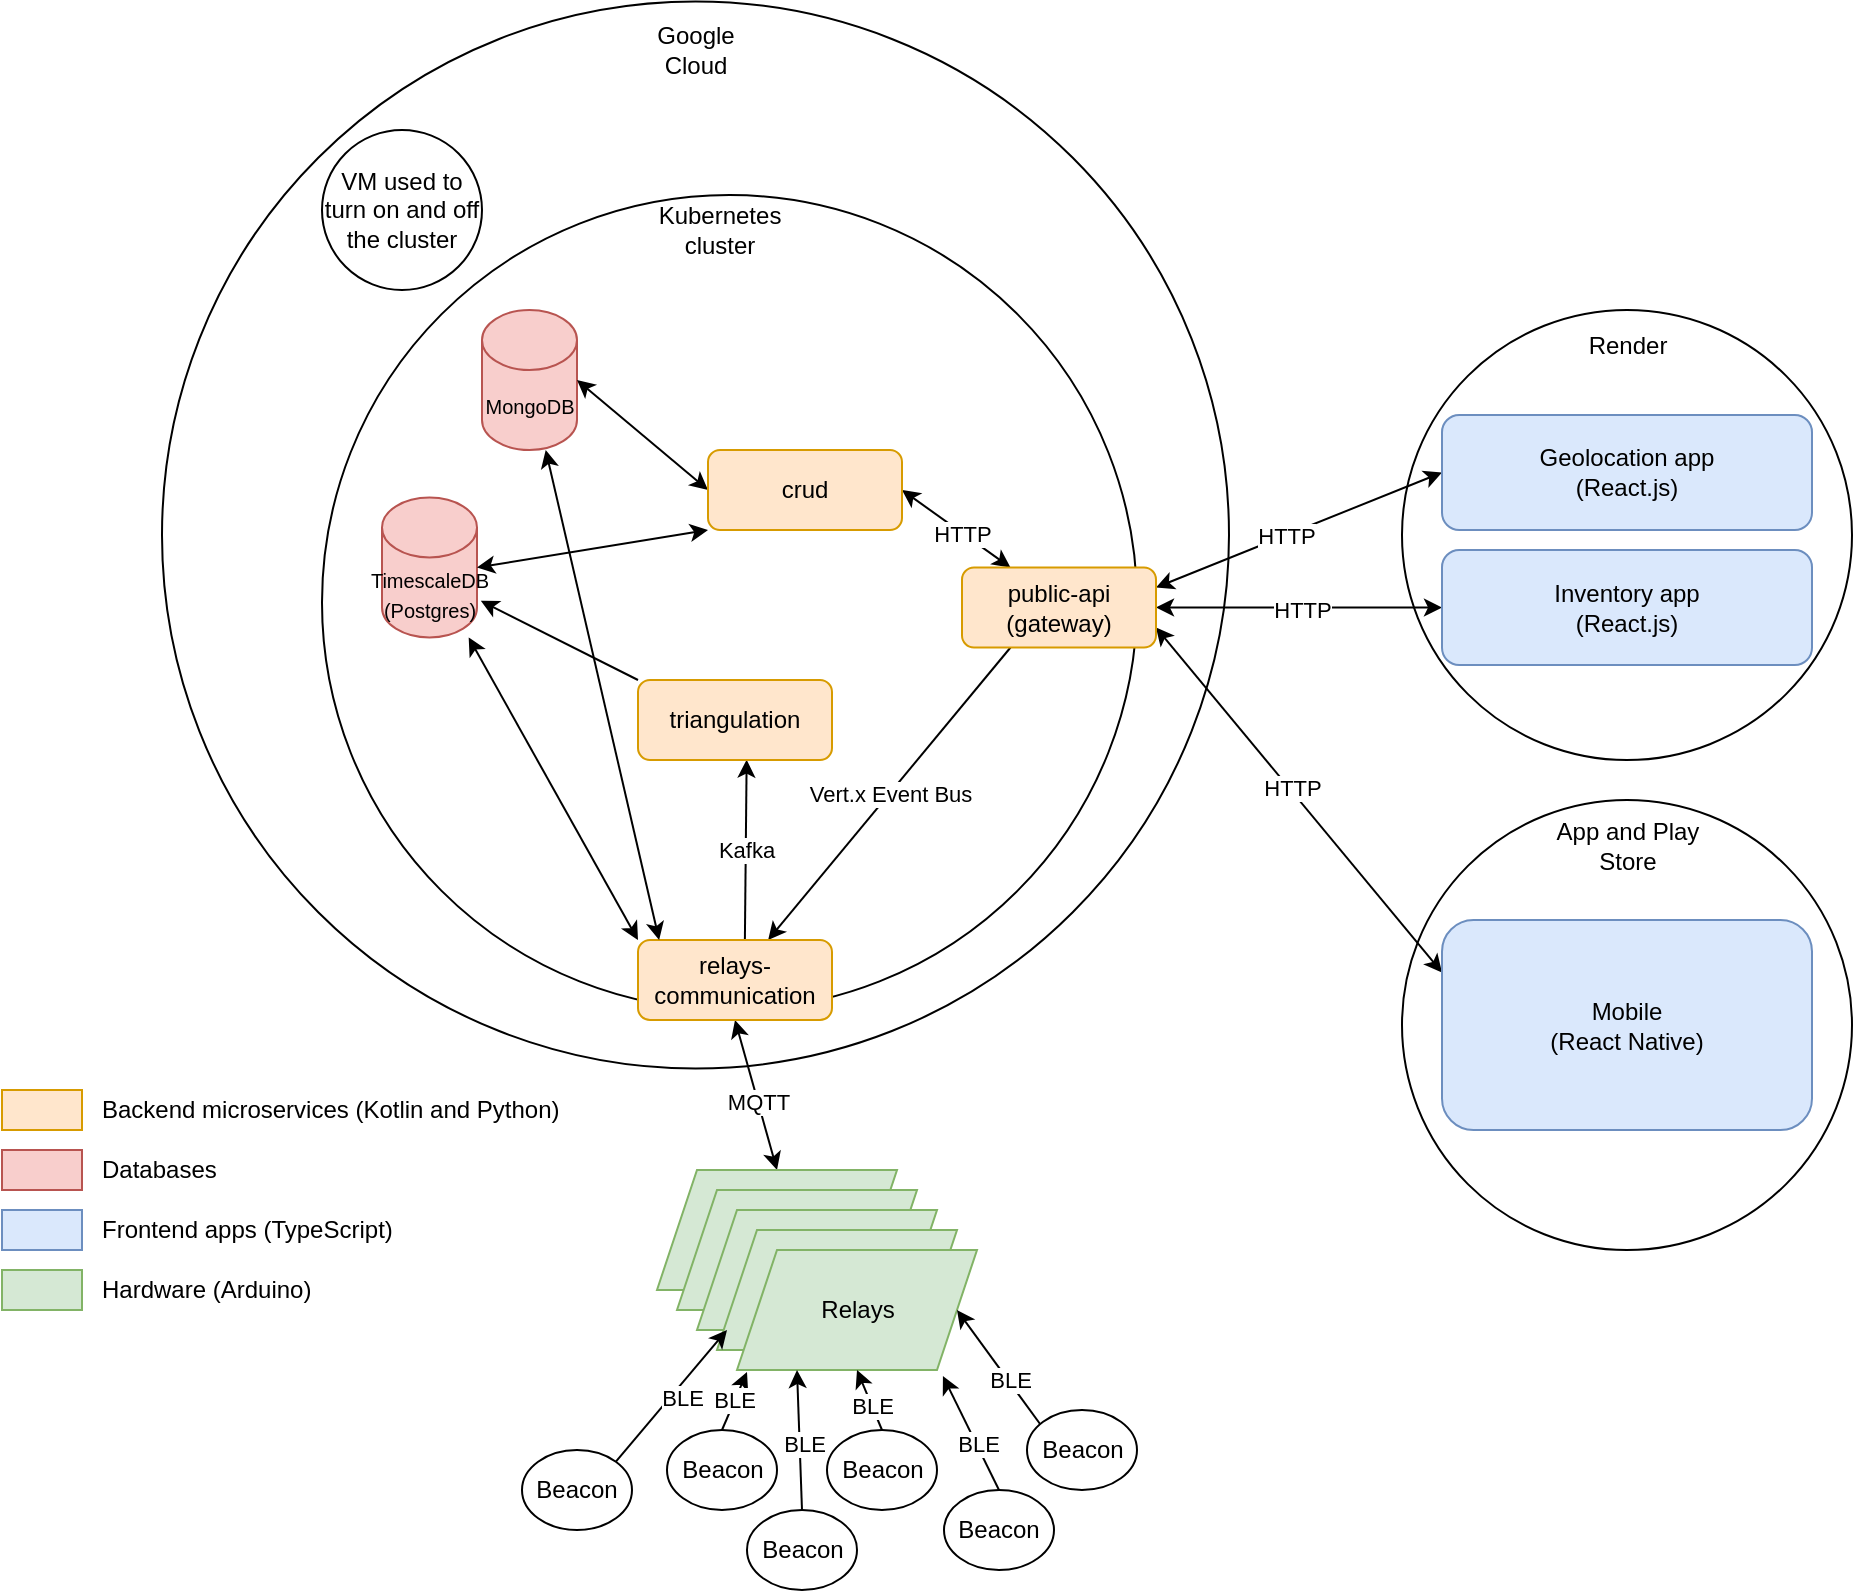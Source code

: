 <mxfile version="14.9.9" type="device"><diagram id="AmCMOA9nxaAIRx0rpBHo" name="Page-1"><mxGraphModel dx="1644" dy="1626" grid="1" gridSize="10" guides="1" tooltips="1" connect="1" arrows="1" fold="1" page="1" pageScale="1" pageWidth="827" pageHeight="1169" math="0" shadow="0"><root><mxCell id="0"/><mxCell id="1" parent="0"/><mxCell id="gsxd2IG6gyIUE_AYlt-v-1" value="" style="ellipse;whiteSpace=wrap;html=1;aspect=fixed;" parent="1" vertex="1"><mxGeometry x="510" y="20" width="225" height="225" as="geometry"/></mxCell><mxCell id="gsxd2IG6gyIUE_AYlt-v-2" value="Render" style="text;html=1;strokeColor=none;fillColor=none;align=center;verticalAlign=middle;whiteSpace=wrap;rounded=0;" parent="1" vertex="1"><mxGeometry x="602.5" y="27.5" width="40" height="20" as="geometry"/></mxCell><mxCell id="gsxd2IG6gyIUE_AYlt-v-3" value="" style="ellipse;whiteSpace=wrap;html=1;aspect=fixed;" parent="1" vertex="1"><mxGeometry x="-110" y="-134.25" width="533.5" height="533.5" as="geometry"/></mxCell><mxCell id="gsxd2IG6gyIUE_AYlt-v-4" value="Google Cloud" style="text;html=1;strokeColor=none;fillColor=none;align=center;verticalAlign=middle;whiteSpace=wrap;rounded=0;" parent="1" vertex="1"><mxGeometry x="136.75" y="-120" width="40" height="20" as="geometry"/></mxCell><mxCell id="gsxd2IG6gyIUE_AYlt-v-5" style="rounded=0;orthogonalLoop=1;jettySize=auto;html=1;startArrow=classic;startFill=1;entryX=0;entryY=0.5;entryDx=0;entryDy=0;exitX=1;exitY=0.25;exitDx=0;exitDy=0;" parent="1" source="gsxd2IG6gyIUE_AYlt-v-51" target="gsxd2IG6gyIUE_AYlt-v-7" edge="1"><mxGeometry relative="1" as="geometry"><mxPoint x="388" y="240" as="sourcePoint"/></mxGeometry></mxCell><mxCell id="gsxd2IG6gyIUE_AYlt-v-45" value="HTTP" style="edgeLabel;html=1;align=center;verticalAlign=middle;resizable=0;points=[];" parent="gsxd2IG6gyIUE_AYlt-v-5" vertex="1" connectable="0"><mxGeometry x="-0.095" relative="1" as="geometry"><mxPoint as="offset"/></mxGeometry></mxCell><mxCell id="gsxd2IG6gyIUE_AYlt-v-7" value="Geolocation app&lt;br&gt;(React.js)" style="rounded=1;whiteSpace=wrap;html=1;fillColor=#dae8fc;strokeColor=#6c8ebf;" parent="1" vertex="1"><mxGeometry x="530" y="72.5" width="185" height="57.5" as="geometry"/></mxCell><mxCell id="gsxd2IG6gyIUE_AYlt-v-8" style="rounded=0;orthogonalLoop=1;jettySize=auto;html=1;exitX=0.5;exitY=0;exitDx=0;exitDy=0;entryX=0.5;entryY=1;entryDx=0;entryDy=0;startArrow=classic;startFill=1;" parent="1" source="gsxd2IG6gyIUE_AYlt-v-9" target="gsxd2IG6gyIUE_AYlt-v-55" edge="1"><mxGeometry relative="1" as="geometry"><mxPoint x="295" y="327.5" as="targetPoint"/></mxGeometry></mxCell><mxCell id="gsxd2IG6gyIUE_AYlt-v-43" value="MQTT" style="edgeLabel;html=1;align=center;verticalAlign=middle;resizable=0;points=[];" parent="gsxd2IG6gyIUE_AYlt-v-8" vertex="1" connectable="0"><mxGeometry x="-0.086" relative="1" as="geometry"><mxPoint as="offset"/></mxGeometry></mxCell><mxCell id="gsxd2IG6gyIUE_AYlt-v-9" value="" style="shape=parallelogram;perimeter=parallelogramPerimeter;whiteSpace=wrap;html=1;fixedSize=1;fillColor=#d5e8d4;strokeColor=#82b366;" parent="1" vertex="1"><mxGeometry x="137.5" y="450" width="120" height="60" as="geometry"/></mxCell><mxCell id="gsxd2IG6gyIUE_AYlt-v-10" value="" style="shape=parallelogram;perimeter=parallelogramPerimeter;whiteSpace=wrap;html=1;fixedSize=1;fillColor=#d5e8d4;strokeColor=#82b366;" parent="1" vertex="1"><mxGeometry x="147.5" y="460" width="120" height="60" as="geometry"/></mxCell><mxCell id="gsxd2IG6gyIUE_AYlt-v-11" value="" style="shape=parallelogram;perimeter=parallelogramPerimeter;whiteSpace=wrap;html=1;fixedSize=1;fillColor=#d5e8d4;strokeColor=#82b366;" parent="1" vertex="1"><mxGeometry x="157.5" y="470" width="120" height="60" as="geometry"/></mxCell><mxCell id="gsxd2IG6gyIUE_AYlt-v-12" value="" style="shape=parallelogram;perimeter=parallelogramPerimeter;whiteSpace=wrap;html=1;fixedSize=1;fillColor=#d5e8d4;strokeColor=#82b366;" parent="1" vertex="1"><mxGeometry x="167.5" y="480" width="120" height="60" as="geometry"/></mxCell><mxCell id="gsxd2IG6gyIUE_AYlt-v-13" value="Relays" style="shape=parallelogram;perimeter=parallelogramPerimeter;whiteSpace=wrap;html=1;fixedSize=1;fillColor=#d5e8d4;strokeColor=#82b366;" parent="1" vertex="1"><mxGeometry x="177.5" y="490" width="120" height="60" as="geometry"/></mxCell><mxCell id="gsxd2IG6gyIUE_AYlt-v-14" style="rounded=0;orthogonalLoop=1;jettySize=auto;html=1;exitX=1;exitY=0;exitDx=0;exitDy=0;startArrow=none;startFill=0;" parent="1" source="gsxd2IG6gyIUE_AYlt-v-15" edge="1"><mxGeometry relative="1" as="geometry"><mxPoint x="172.5" y="530" as="targetPoint"/></mxGeometry></mxCell><mxCell id="gsxd2IG6gyIUE_AYlt-v-41" value="BLE" style="edgeLabel;html=1;align=center;verticalAlign=middle;resizable=0;points=[];" parent="gsxd2IG6gyIUE_AYlt-v-14" vertex="1" connectable="0"><mxGeometry x="0.071" y="-4" relative="1" as="geometry"><mxPoint as="offset"/></mxGeometry></mxCell><mxCell id="gsxd2IG6gyIUE_AYlt-v-15" value="Beacon" style="ellipse;whiteSpace=wrap;html=1;" parent="1" vertex="1"><mxGeometry x="70" y="590" width="55" height="40" as="geometry"/></mxCell><mxCell id="gsxd2IG6gyIUE_AYlt-v-16" value="BLE" style="rounded=0;orthogonalLoop=1;jettySize=auto;html=1;exitX=0.5;exitY=0;exitDx=0;exitDy=0;startArrow=none;startFill=0;" parent="1" source="gsxd2IG6gyIUE_AYlt-v-17" edge="1"><mxGeometry relative="1" as="geometry"><mxPoint x="182.5" y="551" as="targetPoint"/></mxGeometry></mxCell><mxCell id="gsxd2IG6gyIUE_AYlt-v-17" value="Beacon" style="ellipse;whiteSpace=wrap;html=1;" parent="1" vertex="1"><mxGeometry x="142.5" y="580" width="55" height="40" as="geometry"/></mxCell><mxCell id="gsxd2IG6gyIUE_AYlt-v-18" style="rounded=0;orthogonalLoop=1;jettySize=auto;html=1;exitX=0.5;exitY=0;exitDx=0;exitDy=0;entryX=0.5;entryY=1;entryDx=0;entryDy=0;startArrow=none;startFill=0;" parent="1" source="gsxd2IG6gyIUE_AYlt-v-19" target="gsxd2IG6gyIUE_AYlt-v-13" edge="1"><mxGeometry relative="1" as="geometry"/></mxCell><mxCell id="gsxd2IG6gyIUE_AYlt-v-64" value="BLE" style="edgeLabel;html=1;align=center;verticalAlign=middle;resizable=0;points=[];" parent="gsxd2IG6gyIUE_AYlt-v-18" vertex="1" connectable="0"><mxGeometry x="-0.2" relative="1" as="geometry"><mxPoint as="offset"/></mxGeometry></mxCell><mxCell id="gsxd2IG6gyIUE_AYlt-v-19" value="Beacon" style="ellipse;whiteSpace=wrap;html=1;" parent="1" vertex="1"><mxGeometry x="222.5" y="580" width="55" height="40" as="geometry"/></mxCell><mxCell id="gsxd2IG6gyIUE_AYlt-v-20" style="rounded=0;orthogonalLoop=1;jettySize=auto;html=1;exitX=0.5;exitY=0;exitDx=0;exitDy=0;entryX=0.25;entryY=1;entryDx=0;entryDy=0;startArrow=none;startFill=0;" parent="1" source="gsxd2IG6gyIUE_AYlt-v-21" target="gsxd2IG6gyIUE_AYlt-v-13" edge="1"><mxGeometry relative="1" as="geometry"/></mxCell><mxCell id="gsxd2IG6gyIUE_AYlt-v-63" value="BLE" style="edgeLabel;html=1;align=center;verticalAlign=middle;resizable=0;points=[];" parent="gsxd2IG6gyIUE_AYlt-v-20" vertex="1" connectable="0"><mxGeometry x="-0.059" y="-2" relative="1" as="geometry"><mxPoint as="offset"/></mxGeometry></mxCell><mxCell id="gsxd2IG6gyIUE_AYlt-v-21" value="Beacon" style="ellipse;whiteSpace=wrap;html=1;" parent="1" vertex="1"><mxGeometry x="182.5" y="620" width="55" height="40" as="geometry"/></mxCell><mxCell id="gsxd2IG6gyIUE_AYlt-v-22" style="rounded=0;orthogonalLoop=1;jettySize=auto;html=1;exitX=0.5;exitY=0;exitDx=0;exitDy=0;entryX=0.858;entryY=1.05;entryDx=0;entryDy=0;entryPerimeter=0;startArrow=none;startFill=0;" parent="1" source="gsxd2IG6gyIUE_AYlt-v-23" target="gsxd2IG6gyIUE_AYlt-v-13" edge="1"><mxGeometry relative="1" as="geometry"/></mxCell><mxCell id="gsxd2IG6gyIUE_AYlt-v-65" value="BLE" style="edgeLabel;html=1;align=center;verticalAlign=middle;resizable=0;points=[];" parent="gsxd2IG6gyIUE_AYlt-v-22" vertex="1" connectable="0"><mxGeometry x="-0.204" y="-1" relative="1" as="geometry"><mxPoint as="offset"/></mxGeometry></mxCell><mxCell id="gsxd2IG6gyIUE_AYlt-v-23" value="Beacon" style="ellipse;whiteSpace=wrap;html=1;" parent="1" vertex="1"><mxGeometry x="281" y="610" width="55" height="40" as="geometry"/></mxCell><mxCell id="gsxd2IG6gyIUE_AYlt-v-24" style="rounded=0;orthogonalLoop=1;jettySize=auto;html=1;exitX=0.009;exitY=0.225;exitDx=0;exitDy=0;entryX=1;entryY=0.5;entryDx=0;entryDy=0;startArrow=none;startFill=0;exitPerimeter=0;" parent="1" target="gsxd2IG6gyIUE_AYlt-v-13" edge="1"><mxGeometry relative="1" as="geometry"><mxPoint x="330.495" y="579" as="sourcePoint"/></mxGeometry></mxCell><mxCell id="gsxd2IG6gyIUE_AYlt-v-66" value="BLE" style="edgeLabel;html=1;align=center;verticalAlign=middle;resizable=0;points=[];" parent="gsxd2IG6gyIUE_AYlt-v-24" vertex="1" connectable="0"><mxGeometry x="-0.164" y="-1" relative="1" as="geometry"><mxPoint y="1" as="offset"/></mxGeometry></mxCell><mxCell id="gsxd2IG6gyIUE_AYlt-v-25" value="Beacon" style="ellipse;whiteSpace=wrap;html=1;" parent="1" vertex="1"><mxGeometry x="322.5" y="570" width="55" height="40" as="geometry"/></mxCell><mxCell id="gsxd2IG6gyIUE_AYlt-v-26" value="" style="ellipse;whiteSpace=wrap;html=1;aspect=fixed;" parent="1" vertex="1"><mxGeometry x="510" y="265" width="225" height="225" as="geometry"/></mxCell><mxCell id="gsxd2IG6gyIUE_AYlt-v-27" value="App and Play Store" style="text;html=1;strokeColor=none;fillColor=none;align=center;verticalAlign=middle;whiteSpace=wrap;rounded=0;" parent="1" vertex="1"><mxGeometry x="577.5" y="277.5" width="90" height="20" as="geometry"/></mxCell><mxCell id="gsxd2IG6gyIUE_AYlt-v-28" style="edgeStyle=none;rounded=0;orthogonalLoop=1;jettySize=auto;html=1;entryX=1;entryY=0.75;entryDx=0;entryDy=0;startArrow=classic;startFill=1;exitX=0;exitY=0.25;exitDx=0;exitDy=0;" parent="1" source="gsxd2IG6gyIUE_AYlt-v-29" target="gsxd2IG6gyIUE_AYlt-v-51" edge="1"><mxGeometry relative="1" as="geometry"><mxPoint x="386.945" y="290.015" as="targetPoint"/></mxGeometry></mxCell><mxCell id="gsxd2IG6gyIUE_AYlt-v-44" value="HTTP" style="edgeLabel;html=1;align=center;verticalAlign=middle;resizable=0;points=[];" parent="gsxd2IG6gyIUE_AYlt-v-28" vertex="1" connectable="0"><mxGeometry x="0.067" y="-1" relative="1" as="geometry"><mxPoint as="offset"/></mxGeometry></mxCell><mxCell id="gsxd2IG6gyIUE_AYlt-v-29" value="Mobile&lt;br&gt;(React Native)" style="rounded=1;whiteSpace=wrap;html=1;fillColor=#dae8fc;strokeColor=#6c8ebf;" parent="1" vertex="1"><mxGeometry x="530" y="325" width="185" height="105" as="geometry"/></mxCell><mxCell id="gsxd2IG6gyIUE_AYlt-v-30" value="" style="rounded=0;whiteSpace=wrap;html=1;fillColor=#dae8fc;strokeColor=#6c8ebf;" parent="1" vertex="1"><mxGeometry x="-190" y="470" width="40" height="20" as="geometry"/></mxCell><mxCell id="gsxd2IG6gyIUE_AYlt-v-31" value="" style="rounded=0;whiteSpace=wrap;html=1;fillColor=#d5e8d4;strokeColor=#82b366;" parent="1" vertex="1"><mxGeometry x="-190" y="500" width="40" height="20" as="geometry"/></mxCell><mxCell id="gsxd2IG6gyIUE_AYlt-v-32" value="Frontend apps (TypeScript)" style="text;html=1;strokeColor=none;fillColor=none;align=left;verticalAlign=middle;whiteSpace=wrap;rounded=0;" parent="1" vertex="1"><mxGeometry x="-142.5" y="470" width="152.5" height="20" as="geometry"/></mxCell><mxCell id="gsxd2IG6gyIUE_AYlt-v-33" value="Hardware (Arduino)" style="text;html=1;strokeColor=none;fillColor=none;align=left;verticalAlign=middle;whiteSpace=wrap;rounded=0;" parent="1" vertex="1"><mxGeometry x="-142.5" y="500" width="112.5" height="20" as="geometry"/></mxCell><mxCell id="gsxd2IG6gyIUE_AYlt-v-34" style="edgeStyle=none;rounded=0;orthogonalLoop=1;jettySize=auto;html=1;exitX=0;exitY=0.5;exitDx=0;exitDy=0;startArrow=classic;startFill=1;entryX=1;entryY=0.5;entryDx=0;entryDy=0;" parent="1" source="gsxd2IG6gyIUE_AYlt-v-35" target="gsxd2IG6gyIUE_AYlt-v-51" edge="1"><mxGeometry relative="1" as="geometry"><mxPoint x="387" y="220" as="targetPoint"/></mxGeometry></mxCell><mxCell id="gsxd2IG6gyIUE_AYlt-v-46" value="HTTP" style="edgeLabel;html=1;align=center;verticalAlign=middle;resizable=0;points=[];" parent="gsxd2IG6gyIUE_AYlt-v-34" vertex="1" connectable="0"><mxGeometry x="-0.014" y="1" relative="1" as="geometry"><mxPoint as="offset"/></mxGeometry></mxCell><mxCell id="gsxd2IG6gyIUE_AYlt-v-35" value="Inventory app&lt;br&gt;(React.js)" style="rounded=1;whiteSpace=wrap;html=1;fillColor=#dae8fc;strokeColor=#6c8ebf;" parent="1" vertex="1"><mxGeometry x="530" y="140" width="185" height="57.5" as="geometry"/></mxCell><mxCell id="gsxd2IG6gyIUE_AYlt-v-36" style="edgeStyle=none;rounded=0;orthogonalLoop=1;jettySize=auto;html=1;exitX=0;exitY=0.5;exitDx=0;exitDy=0;startArrow=classic;startFill=1;" parent="1" source="gsxd2IG6gyIUE_AYlt-v-35" target="gsxd2IG6gyIUE_AYlt-v-35" edge="1"><mxGeometry relative="1" as="geometry"/></mxCell><mxCell id="gsxd2IG6gyIUE_AYlt-v-47" value="" style="ellipse;whiteSpace=wrap;html=1;aspect=fixed;" parent="1" vertex="1"><mxGeometry x="-30" y="-37.5" width="407.5" height="407.5" as="geometry"/></mxCell><mxCell id="gsxd2IG6gyIUE_AYlt-v-48" value="Kubernetes cluster" style="text;html=1;strokeColor=none;fillColor=none;align=center;verticalAlign=middle;whiteSpace=wrap;rounded=0;" parent="1" vertex="1"><mxGeometry x="148.75" y="-30" width="40" height="20" as="geometry"/></mxCell><mxCell id="gsxd2IG6gyIUE_AYlt-v-49" value="&lt;font style=&quot;font-size: 10px&quot;&gt;MongoDB&lt;/font&gt;" style="shape=cylinder3;whiteSpace=wrap;html=1;boundedLbl=1;backgroundOutline=1;size=15;fillColor=#f8cecc;strokeColor=#b85450;" parent="1" vertex="1"><mxGeometry x="50" y="20" width="47.5" height="70" as="geometry"/></mxCell><mxCell id="gsxd2IG6gyIUE_AYlt-v-50" value="&lt;font style=&quot;font-size: 10px&quot;&gt;TimescaleDB&lt;br&gt;(Postgres)&lt;br&gt;&lt;/font&gt;" style="shape=cylinder3;whiteSpace=wrap;html=1;boundedLbl=1;backgroundOutline=1;size=15;fillColor=#f8cecc;strokeColor=#b85450;" parent="1" vertex="1"><mxGeometry y="113.75" width="47.5" height="70" as="geometry"/></mxCell><mxCell id="gsxd2IG6gyIUE_AYlt-v-53" style="rounded=0;orthogonalLoop=1;jettySize=auto;html=1;exitX=0.25;exitY=0;exitDx=0;exitDy=0;entryX=1;entryY=0.5;entryDx=0;entryDy=0;startArrow=classic;startFill=1;" parent="1" source="gsxd2IG6gyIUE_AYlt-v-51" target="gsxd2IG6gyIUE_AYlt-v-52" edge="1"><mxGeometry relative="1" as="geometry"/></mxCell><mxCell id="gsxd2IG6gyIUE_AYlt-v-54" value="HTTP" style="edgeLabel;html=1;align=center;verticalAlign=middle;resizable=0;points=[];" parent="gsxd2IG6gyIUE_AYlt-v-53" vertex="1" connectable="0"><mxGeometry x="-0.099" relative="1" as="geometry"><mxPoint as="offset"/></mxGeometry></mxCell><mxCell id="gsxd2IG6gyIUE_AYlt-v-58" value="Vert.x Event Bus" style="edgeStyle=none;rounded=0;orthogonalLoop=1;jettySize=auto;html=1;exitX=0.25;exitY=1;exitDx=0;exitDy=0;startArrow=none;startFill=0;" parent="1" source="gsxd2IG6gyIUE_AYlt-v-51" target="gsxd2IG6gyIUE_AYlt-v-55" edge="1"><mxGeometry relative="1" as="geometry"/></mxCell><mxCell id="gsxd2IG6gyIUE_AYlt-v-51" value="public-api&lt;br&gt;(gateway)" style="rounded=1;whiteSpace=wrap;html=1;fillColor=#ffe6cc;strokeColor=#d79b00;" parent="1" vertex="1"><mxGeometry x="290" y="148.75" width="97" height="40" as="geometry"/></mxCell><mxCell id="gsxd2IG6gyIUE_AYlt-v-56" style="rounded=0;orthogonalLoop=1;jettySize=auto;html=1;exitX=0;exitY=0.5;exitDx=0;exitDy=0;entryX=1;entryY=0.5;entryDx=0;entryDy=0;entryPerimeter=0;startArrow=classic;startFill=1;" parent="1" source="gsxd2IG6gyIUE_AYlt-v-52" target="gsxd2IG6gyIUE_AYlt-v-49" edge="1"><mxGeometry relative="1" as="geometry"/></mxCell><mxCell id="gsxd2IG6gyIUE_AYlt-v-57" style="edgeStyle=none;rounded=0;orthogonalLoop=1;jettySize=auto;html=1;exitX=0;exitY=1;exitDx=0;exitDy=0;entryX=1;entryY=0.5;entryDx=0;entryDy=0;entryPerimeter=0;startArrow=classic;startFill=1;" parent="1" source="gsxd2IG6gyIUE_AYlt-v-52" target="gsxd2IG6gyIUE_AYlt-v-50" edge="1"><mxGeometry relative="1" as="geometry"/></mxCell><mxCell id="gsxd2IG6gyIUE_AYlt-v-52" value="crud" style="rounded=1;whiteSpace=wrap;html=1;fillColor=#ffe6cc;strokeColor=#d79b00;" parent="1" vertex="1"><mxGeometry x="163" y="90" width="97" height="40" as="geometry"/></mxCell><mxCell id="gsxd2IG6gyIUE_AYlt-v-62" value="Kafka" style="edgeStyle=none;rounded=0;orthogonalLoop=1;jettySize=auto;html=1;exitX=0.551;exitY=0;exitDx=0;exitDy=0;startArrow=none;startFill=0;exitPerimeter=0;entryX=0.56;entryY=0.996;entryDx=0;entryDy=0;entryPerimeter=0;" parent="1" source="gsxd2IG6gyIUE_AYlt-v-55" target="gsxd2IG6gyIUE_AYlt-v-59" edge="1"><mxGeometry relative="1" as="geometry"><mxPoint x="183" y="245" as="targetPoint"/></mxGeometry></mxCell><mxCell id="gsxd2IG6gyIUE_AYlt-v-55" value="relays-communication" style="rounded=1;whiteSpace=wrap;html=1;fillColor=#ffe6cc;strokeColor=#d79b00;" parent="1" vertex="1"><mxGeometry x="128" y="335" width="97" height="40" as="geometry"/></mxCell><mxCell id="gsxd2IG6gyIUE_AYlt-v-61" style="edgeStyle=none;rounded=0;orthogonalLoop=1;jettySize=auto;html=1;exitX=0;exitY=0;exitDx=0;exitDy=0;entryX=1.04;entryY=0.738;entryDx=0;entryDy=0;entryPerimeter=0;startArrow=none;startFill=0;" parent="1" source="gsxd2IG6gyIUE_AYlt-v-59" target="gsxd2IG6gyIUE_AYlt-v-50" edge="1"><mxGeometry relative="1" as="geometry"/></mxCell><mxCell id="gsxd2IG6gyIUE_AYlt-v-59" value="triangulation" style="rounded=1;whiteSpace=wrap;html=1;fillColor=#ffe6cc;strokeColor=#d79b00;" parent="1" vertex="1"><mxGeometry x="128" y="205" width="97" height="40" as="geometry"/></mxCell><mxCell id="gsxd2IG6gyIUE_AYlt-v-67" value="" style="rounded=0;whiteSpace=wrap;html=1;fillColor=#f8cecc;strokeColor=#b85450;" parent="1" vertex="1"><mxGeometry x="-190" y="440" width="40" height="20" as="geometry"/></mxCell><mxCell id="gsxd2IG6gyIUE_AYlt-v-68" value="Databases" style="text;html=1;strokeColor=none;fillColor=none;align=left;verticalAlign=middle;whiteSpace=wrap;rounded=0;" parent="1" vertex="1"><mxGeometry x="-142.5" y="440" width="90" height="20" as="geometry"/></mxCell><mxCell id="gsxd2IG6gyIUE_AYlt-v-70" value="" style="rounded=0;whiteSpace=wrap;html=1;fillColor=#ffe6cc;strokeColor=#d79b00;" parent="1" vertex="1"><mxGeometry x="-190" y="410" width="40" height="20" as="geometry"/></mxCell><mxCell id="gsxd2IG6gyIUE_AYlt-v-71" value="Backend microservices (Kotlin and Python)" style="text;html=1;strokeColor=none;fillColor=none;align=left;verticalAlign=middle;whiteSpace=wrap;rounded=0;" parent="1" vertex="1"><mxGeometry x="-142.5" y="410" width="232.5" height="20" as="geometry"/></mxCell><mxCell id="gsxd2IG6gyIUE_AYlt-v-72" value="VM used to turn on and off the cluster" style="ellipse;whiteSpace=wrap;html=1;aspect=fixed;" parent="1" vertex="1"><mxGeometry x="-30" y="-70" width="80" height="80" as="geometry"/></mxCell><mxCell id="X56qnJ2cSEn4KnSbk1cT-1" style="rounded=0;orthogonalLoop=1;jettySize=auto;html=1;startArrow=classic;startFill=1;exitX=0.109;exitY=0;exitDx=0;exitDy=0;exitPerimeter=0;" edge="1" parent="1" source="gsxd2IG6gyIUE_AYlt-v-55" target="gsxd2IG6gyIUE_AYlt-v-49"><mxGeometry relative="1" as="geometry"><mxPoint x="173" y="120" as="sourcePoint"/><mxPoint x="107.5" y="65" as="targetPoint"/></mxGeometry></mxCell><mxCell id="X56qnJ2cSEn4KnSbk1cT-2" style="rounded=0;orthogonalLoop=1;jettySize=auto;html=1;startArrow=classic;startFill=1;exitX=0;exitY=0;exitDx=0;exitDy=0;" edge="1" parent="1" source="gsxd2IG6gyIUE_AYlt-v-55" target="gsxd2IG6gyIUE_AYlt-v-50"><mxGeometry relative="1" as="geometry"><mxPoint x="179.65" y="345" as="sourcePoint"/><mxPoint x="95.737" y="100" as="targetPoint"/></mxGeometry></mxCell></root></mxGraphModel></diagram></mxfile>